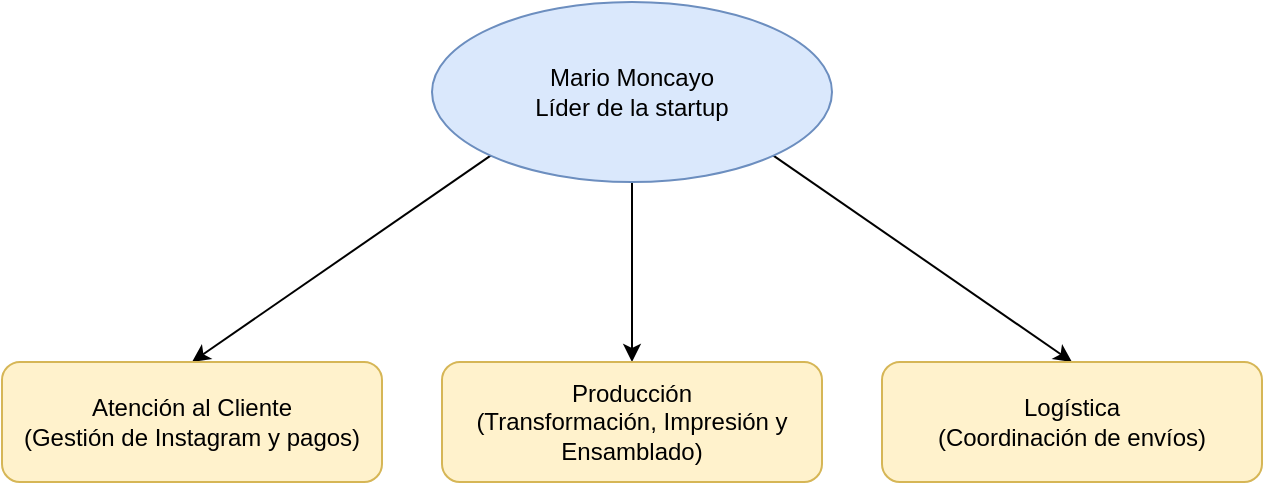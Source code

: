 <mxfile version="26.0.7">
  <diagram name="Page-1" id="u-CFlndx7MDW8c2zgcl0">
    <mxGraphModel dx="1050" dy="522" grid="1" gridSize="10" guides="1" tooltips="1" connect="1" arrows="1" fold="1" page="1" pageScale="1" pageWidth="850" pageHeight="1100" math="0" shadow="0">
      <root>
        <mxCell id="0" />
        <mxCell id="1" parent="0" />
        <mxCell id="DjJd-rvZ94G0Ebn8zLqo-5" style="rounded=0;orthogonalLoop=1;jettySize=auto;html=1;exitX=0;exitY=1;exitDx=0;exitDy=0;entryX=0.5;entryY=0;entryDx=0;entryDy=0;" edge="1" parent="1" source="DjJd-rvZ94G0Ebn8zLqo-1" target="DjJd-rvZ94G0Ebn8zLqo-2">
          <mxGeometry relative="1" as="geometry" />
        </mxCell>
        <mxCell id="DjJd-rvZ94G0Ebn8zLqo-6" style="edgeStyle=orthogonalEdgeStyle;rounded=0;orthogonalLoop=1;jettySize=auto;html=1;exitX=0.5;exitY=1;exitDx=0;exitDy=0;entryX=0.5;entryY=0;entryDx=0;entryDy=0;" edge="1" parent="1" source="DjJd-rvZ94G0Ebn8zLqo-1" target="DjJd-rvZ94G0Ebn8zLqo-3">
          <mxGeometry relative="1" as="geometry" />
        </mxCell>
        <mxCell id="DjJd-rvZ94G0Ebn8zLqo-7" style="rounded=0;orthogonalLoop=1;jettySize=auto;html=1;exitX=1;exitY=1;exitDx=0;exitDy=0;entryX=0.5;entryY=0;entryDx=0;entryDy=0;" edge="1" parent="1" source="DjJd-rvZ94G0Ebn8zLqo-1" target="DjJd-rvZ94G0Ebn8zLqo-4">
          <mxGeometry relative="1" as="geometry" />
        </mxCell>
        <mxCell id="DjJd-rvZ94G0Ebn8zLqo-1" value="Mario Moncayo&lt;div&gt;Líder de la startup&lt;/div&gt;" style="ellipse;whiteSpace=wrap;html=1;fillColor=#dae8fc;strokeColor=#6c8ebf;" vertex="1" parent="1">
          <mxGeometry x="290" y="30" width="200" height="90" as="geometry" />
        </mxCell>
        <mxCell id="DjJd-rvZ94G0Ebn8zLqo-2" value="Atención al Cliente&lt;div&gt;(Gestión de Instagram y pagos)&lt;/div&gt;" style="rounded=1;whiteSpace=wrap;html=1;fillColor=#fff2cc;strokeColor=#d6b656;" vertex="1" parent="1">
          <mxGeometry x="75" y="210" width="190" height="60" as="geometry" />
        </mxCell>
        <mxCell id="DjJd-rvZ94G0Ebn8zLqo-3" value="Producción&lt;div&gt;(Transformación, Impresión y Ensamblado)&lt;/div&gt;" style="rounded=1;whiteSpace=wrap;html=1;fillColor=#fff2cc;strokeColor=#d6b656;" vertex="1" parent="1">
          <mxGeometry x="295" y="210" width="190" height="60" as="geometry" />
        </mxCell>
        <mxCell id="DjJd-rvZ94G0Ebn8zLqo-4" value="Logística&lt;div&gt;(Coordinación de envíos)&lt;/div&gt;" style="rounded=1;whiteSpace=wrap;html=1;fillColor=#fff2cc;strokeColor=#d6b656;" vertex="1" parent="1">
          <mxGeometry x="515" y="210" width="190" height="60" as="geometry" />
        </mxCell>
      </root>
    </mxGraphModel>
  </diagram>
</mxfile>
